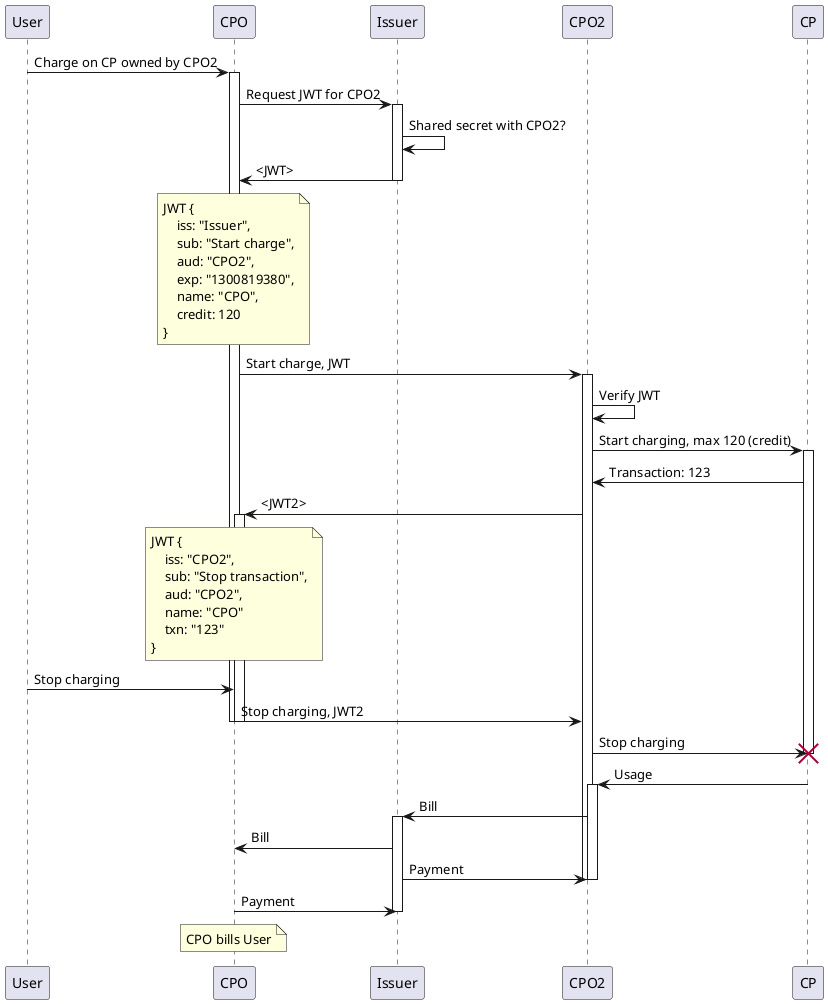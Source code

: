 @startuml

User -> CPO : Charge on CP owned by CPO2
activate CPO
CPO -> Issuer : Request JWT for CPO2
activate Issuer
Issuer -> Issuer : Shared secret with CPO2?

CPO <- Issuer : <JWT>
deactivate Issuer

note over CPO
JWT {
    iss: "Issuer",
    sub: "Start charge",
    aud: "CPO2",
    exp: "1300819380",
    name: "CPO",
    credit: 120
}
end note

CPO -> CPO2 : Start charge, JWT
activate CPO2
CPO2 -> CPO2 : Verify JWT
CPO2 -> CP : Start charging, max 120 (credit)
activate CP
CPO2 <- CP : Transaction: 123

CPO <- CPO2 : <JWT2>
activate CPO

note over CPO
JWT {
    iss: "CPO2",
    sub: "Stop transaction",
    aud: "CPO2",
    name: "CPO"
    txn: "123"
}
end note

User -> CPO : Stop charging
CPO -> CPO2 : Stop charging, JWT2
deactivate CPO
deactivate CPO

CPO2 -> CP : Stop charging
destroy CP
CPO2 <- CP : Usage
activate CPO2

CPO2 -> Issuer : Bill
activate Issuer
Issuer -> CPO : Bill

Issuer -> CPO2 : Payment
deactivate CPO2
deactivate CPO2

CPO -> Issuer : Payment
deactivate Issuer

note over CPO: CPO bills User

@enduml